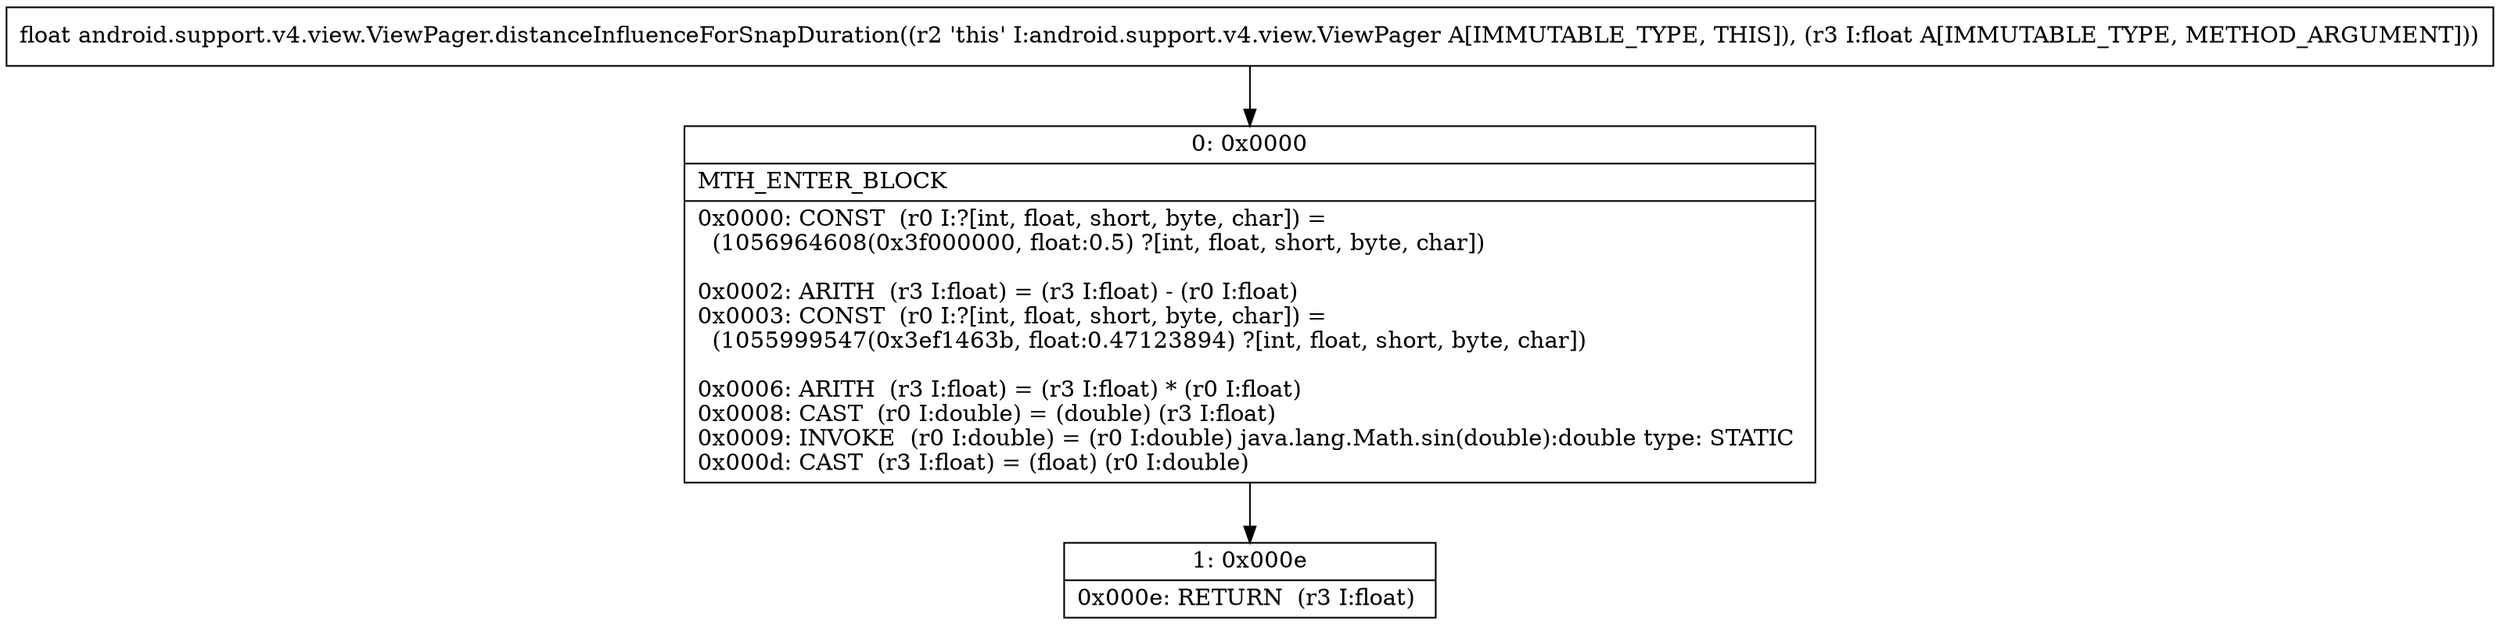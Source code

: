 digraph "CFG forandroid.support.v4.view.ViewPager.distanceInfluenceForSnapDuration(F)F" {
Node_0 [shape=record,label="{0\:\ 0x0000|MTH_ENTER_BLOCK\l|0x0000: CONST  (r0 I:?[int, float, short, byte, char]) = \l  (1056964608(0x3f000000, float:0.5) ?[int, float, short, byte, char])\l \l0x0002: ARITH  (r3 I:float) = (r3 I:float) \- (r0 I:float) \l0x0003: CONST  (r0 I:?[int, float, short, byte, char]) = \l  (1055999547(0x3ef1463b, float:0.47123894) ?[int, float, short, byte, char])\l \l0x0006: ARITH  (r3 I:float) = (r3 I:float) * (r0 I:float) \l0x0008: CAST  (r0 I:double) = (double) (r3 I:float) \l0x0009: INVOKE  (r0 I:double) = (r0 I:double) java.lang.Math.sin(double):double type: STATIC \l0x000d: CAST  (r3 I:float) = (float) (r0 I:double) \l}"];
Node_1 [shape=record,label="{1\:\ 0x000e|0x000e: RETURN  (r3 I:float) \l}"];
MethodNode[shape=record,label="{float android.support.v4.view.ViewPager.distanceInfluenceForSnapDuration((r2 'this' I:android.support.v4.view.ViewPager A[IMMUTABLE_TYPE, THIS]), (r3 I:float A[IMMUTABLE_TYPE, METHOD_ARGUMENT])) }"];
MethodNode -> Node_0;
Node_0 -> Node_1;
}

